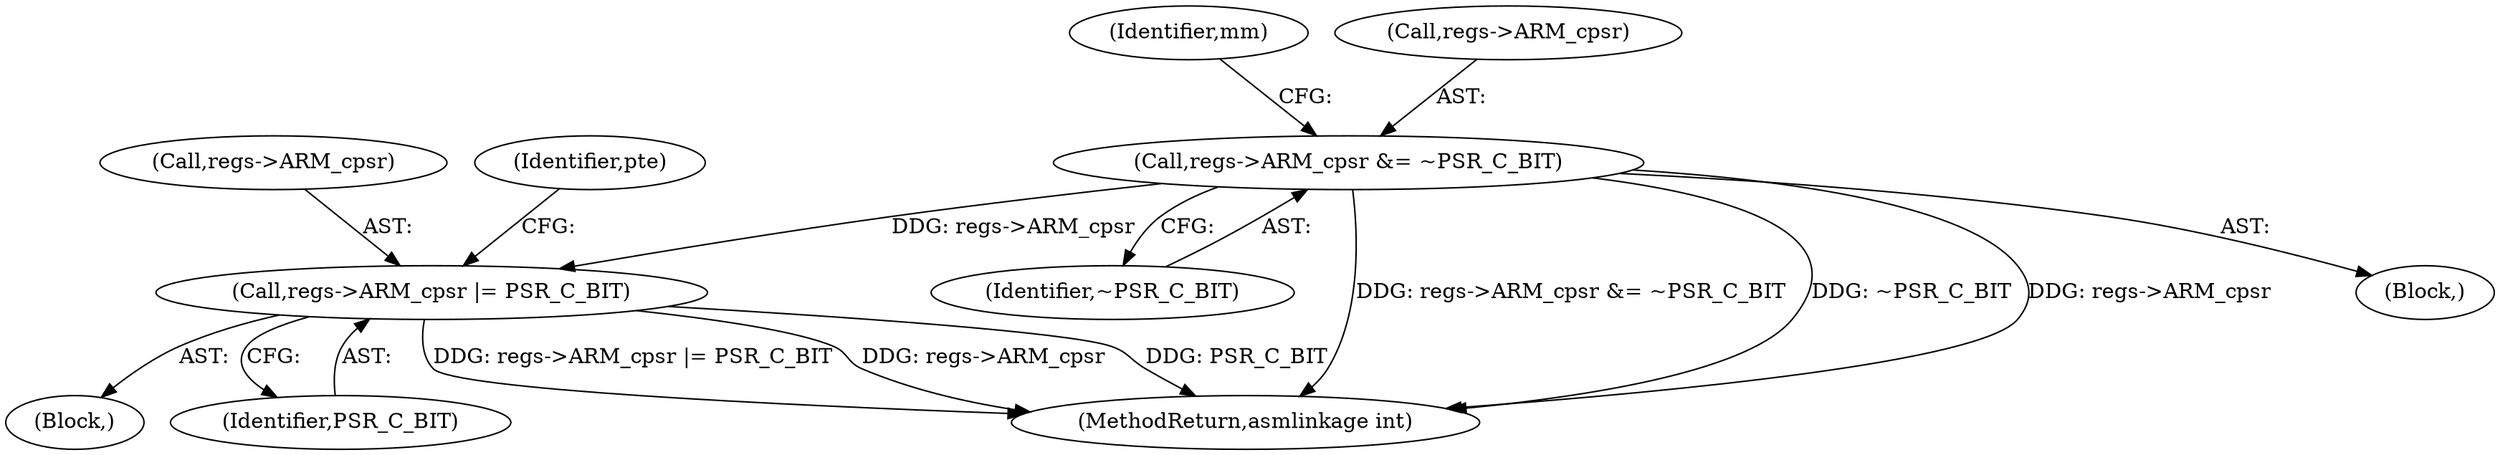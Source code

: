 digraph "0_linux_a4780adeefd042482f624f5e0d577bf9cdcbb760_1@pointer" {
"1000269" [label="(Call,regs->ARM_cpsr &= ~PSR_C_BIT)"];
"1000353" [label="(Call,regs->ARM_cpsr |= PSR_C_BIT)"];
"1000250" [label="(Block,)"];
"1000277" [label="(Identifier,mm)"];
"1000357" [label="(Identifier,PSR_C_BIT)"];
"1000354" [label="(Call,regs->ARM_cpsr)"];
"1000273" [label="(Identifier,~PSR_C_BIT)"];
"1000353" [label="(Call,regs->ARM_cpsr |= PSR_C_BIT)"];
"1000270" [label="(Call,regs->ARM_cpsr)"];
"1000459" [label="(MethodReturn,asmlinkage int)"];
"1000344" [label="(Block,)"];
"1000269" [label="(Call,regs->ARM_cpsr &= ~PSR_C_BIT)"];
"1000359" [label="(Identifier,pte)"];
"1000269" -> "1000250"  [label="AST: "];
"1000269" -> "1000273"  [label="CFG: "];
"1000270" -> "1000269"  [label="AST: "];
"1000273" -> "1000269"  [label="AST: "];
"1000277" -> "1000269"  [label="CFG: "];
"1000269" -> "1000459"  [label="DDG: regs->ARM_cpsr &= ~PSR_C_BIT"];
"1000269" -> "1000459"  [label="DDG: ~PSR_C_BIT"];
"1000269" -> "1000459"  [label="DDG: regs->ARM_cpsr"];
"1000269" -> "1000353"  [label="DDG: regs->ARM_cpsr"];
"1000353" -> "1000344"  [label="AST: "];
"1000353" -> "1000357"  [label="CFG: "];
"1000354" -> "1000353"  [label="AST: "];
"1000357" -> "1000353"  [label="AST: "];
"1000359" -> "1000353"  [label="CFG: "];
"1000353" -> "1000459"  [label="DDG: PSR_C_BIT"];
"1000353" -> "1000459"  [label="DDG: regs->ARM_cpsr |= PSR_C_BIT"];
"1000353" -> "1000459"  [label="DDG: regs->ARM_cpsr"];
}
